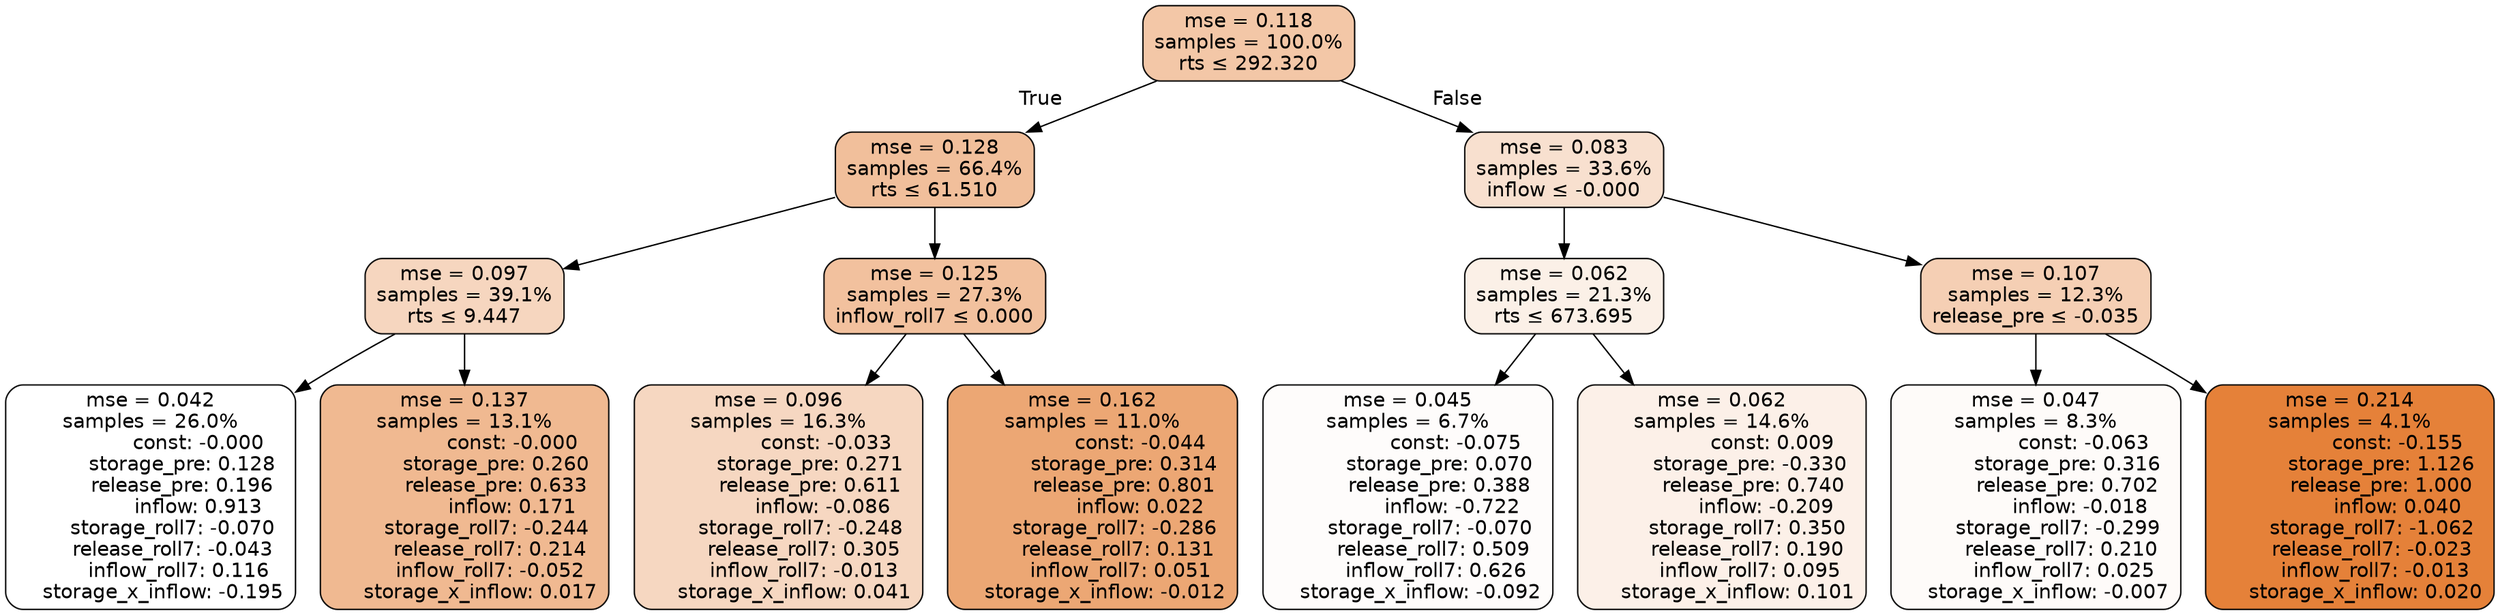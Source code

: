 digraph tree {
bgcolor="transparent"
node [shape=rectangle, style="filled, rounded", color="black", fontname=helvetica] ;
edge [fontname=helvetica] ;
	"0" [label="mse = 0.118
samples = 100.0%
rts &le; 292.320", fillcolor="#f3c7a7"]
	"1" [label="mse = 0.128
samples = 66.4%
rts &le; 61.510", fillcolor="#f1bf9b"]
	"2" [label="mse = 0.097
samples = 39.1%
rts &le; 9.447", fillcolor="#f6d6bf"]
	"3" [label="mse = 0.042
samples = 26.0%
               const: -0.000
          storage_pre: 0.128
          release_pre: 0.196
               inflow: 0.913
       storage_roll7: -0.070
       release_roll7: -0.043
         inflow_roll7: 0.116
    storage_x_inflow: -0.195", fillcolor="#ffffff"]
	"4" [label="mse = 0.137
samples = 13.1%
               const: -0.000
          storage_pre: 0.260
          release_pre: 0.633
               inflow: 0.171
       storage_roll7: -0.244
        release_roll7: 0.214
        inflow_roll7: -0.052
     storage_x_inflow: 0.017", fillcolor="#f0b991"]
	"5" [label="mse = 0.125
samples = 27.3%
inflow_roll7 &le; 0.000", fillcolor="#f2c19e"]
	"6" [label="mse = 0.096
samples = 16.3%
               const: -0.033
          storage_pre: 0.271
          release_pre: 0.611
              inflow: -0.086
       storage_roll7: -0.248
        release_roll7: 0.305
        inflow_roll7: -0.013
     storage_x_inflow: 0.041", fillcolor="#f6d7c1"]
	"7" [label="mse = 0.162
samples = 11.0%
               const: -0.044
          storage_pre: 0.314
          release_pre: 0.801
               inflow: 0.022
       storage_roll7: -0.286
        release_roll7: 0.131
         inflow_roll7: 0.051
    storage_x_inflow: -0.012", fillcolor="#eca774"]
	"8" [label="mse = 0.083
samples = 33.6%
inflow &le; -0.000", fillcolor="#f8e0cf"]
	"9" [label="mse = 0.062
samples = 21.3%
rts &le; 673.695", fillcolor="#fbf0e7"]
	"10" [label="mse = 0.045
samples = 6.7%
               const: -0.075
          storage_pre: 0.070
          release_pre: 0.388
              inflow: -0.722
       storage_roll7: -0.070
        release_roll7: 0.509
         inflow_roll7: 0.626
    storage_x_inflow: -0.092", fillcolor="#fefcfb"]
	"11" [label="mse = 0.062
samples = 14.6%
                const: 0.009
         storage_pre: -0.330
          release_pre: 0.740
              inflow: -0.209
        storage_roll7: 0.350
        release_roll7: 0.190
         inflow_roll7: 0.095
     storage_x_inflow: 0.101", fillcolor="#fcf0e8"]
	"12" [label="mse = 0.107
samples = 12.3%
release_pre &le; -0.035", fillcolor="#f5cfb4"]
	"13" [label="mse = 0.047
samples = 8.3%
               const: -0.063
          storage_pre: 0.316
          release_pre: 0.702
              inflow: -0.018
       storage_roll7: -0.299
        release_roll7: 0.210
         inflow_roll7: 0.025
    storage_x_inflow: -0.007", fillcolor="#fefbf9"]
	"14" [label="mse = 0.214
samples = 4.1%
               const: -0.155
          storage_pre: 1.126
          release_pre: 1.000
               inflow: 0.040
       storage_roll7: -1.062
       release_roll7: -0.023
        inflow_roll7: -0.013
     storage_x_inflow: 0.020", fillcolor="#e58139"]

	"0" -> "1" [labeldistance=2.5, labelangle=45, headlabel="True"]
	"1" -> "2"
	"2" -> "3"
	"2" -> "4"
	"1" -> "5"
	"5" -> "6"
	"5" -> "7"
	"0" -> "8" [labeldistance=2.5, labelangle=-45, headlabel="False"]
	"8" -> "9"
	"9" -> "10"
	"9" -> "11"
	"8" -> "12"
	"12" -> "13"
	"12" -> "14"
}